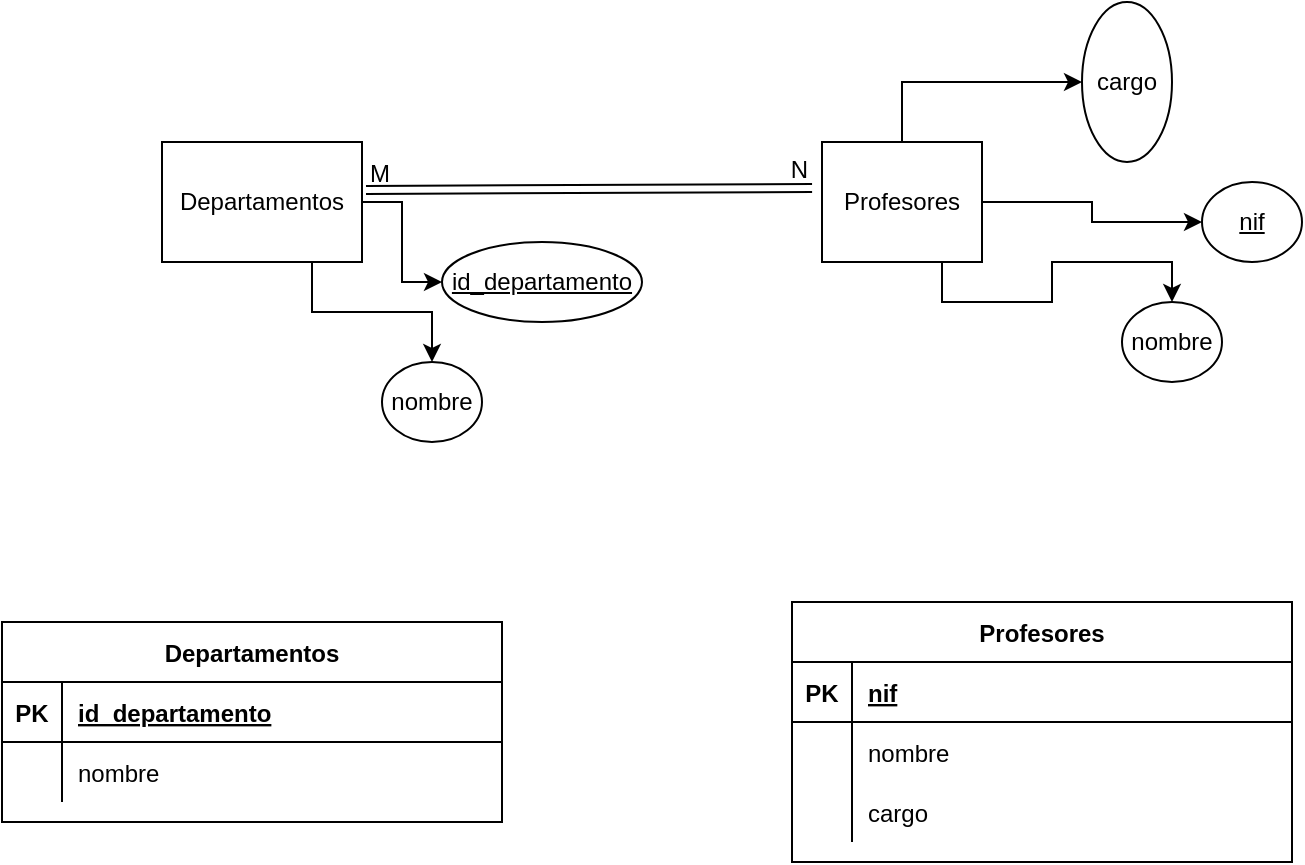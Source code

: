 <mxfile version="24.2.5" type="github">
  <diagram id="R2lEEEUBdFMjLlhIrx00" name="Page-1">
    <mxGraphModel dx="1434" dy="784" grid="1" gridSize="10" guides="1" tooltips="1" connect="1" arrows="1" fold="1" page="1" pageScale="1" pageWidth="850" pageHeight="1100" math="0" shadow="0" extFonts="Permanent Marker^https://fonts.googleapis.com/css?family=Permanent+Marker">
      <root>
        <mxCell id="0" />
        <mxCell id="1" parent="0" />
        <mxCell id="C-vyLk0tnHw3VtMMgP7b-2" value="Departamentos" style="shape=table;startSize=30;container=1;collapsible=1;childLayout=tableLayout;fixedRows=1;rowLines=0;fontStyle=1;align=center;resizeLast=1;" parent="1" vertex="1">
          <mxGeometry x="30" y="340" width="250" height="100" as="geometry" />
        </mxCell>
        <mxCell id="C-vyLk0tnHw3VtMMgP7b-3" value="" style="shape=partialRectangle;collapsible=0;dropTarget=0;pointerEvents=0;fillColor=none;points=[[0,0.5],[1,0.5]];portConstraint=eastwest;top=0;left=0;right=0;bottom=1;" parent="C-vyLk0tnHw3VtMMgP7b-2" vertex="1">
          <mxGeometry y="30" width="250" height="30" as="geometry" />
        </mxCell>
        <mxCell id="C-vyLk0tnHw3VtMMgP7b-4" value="PK" style="shape=partialRectangle;overflow=hidden;connectable=0;fillColor=none;top=0;left=0;bottom=0;right=0;fontStyle=1;" parent="C-vyLk0tnHw3VtMMgP7b-3" vertex="1">
          <mxGeometry width="30" height="30" as="geometry">
            <mxRectangle width="30" height="30" as="alternateBounds" />
          </mxGeometry>
        </mxCell>
        <mxCell id="C-vyLk0tnHw3VtMMgP7b-5" value="id_departamento" style="shape=partialRectangle;overflow=hidden;connectable=0;fillColor=none;top=0;left=0;bottom=0;right=0;align=left;spacingLeft=6;fontStyle=5;" parent="C-vyLk0tnHw3VtMMgP7b-3" vertex="1">
          <mxGeometry x="30" width="220" height="30" as="geometry">
            <mxRectangle width="220" height="30" as="alternateBounds" />
          </mxGeometry>
        </mxCell>
        <mxCell id="C-vyLk0tnHw3VtMMgP7b-6" value="" style="shape=partialRectangle;collapsible=0;dropTarget=0;pointerEvents=0;fillColor=none;points=[[0,0.5],[1,0.5]];portConstraint=eastwest;top=0;left=0;right=0;bottom=0;" parent="C-vyLk0tnHw3VtMMgP7b-2" vertex="1">
          <mxGeometry y="60" width="250" height="30" as="geometry" />
        </mxCell>
        <mxCell id="C-vyLk0tnHw3VtMMgP7b-7" value="" style="shape=partialRectangle;overflow=hidden;connectable=0;fillColor=none;top=0;left=0;bottom=0;right=0;" parent="C-vyLk0tnHw3VtMMgP7b-6" vertex="1">
          <mxGeometry width="30" height="30" as="geometry">
            <mxRectangle width="30" height="30" as="alternateBounds" />
          </mxGeometry>
        </mxCell>
        <mxCell id="C-vyLk0tnHw3VtMMgP7b-8" value="nombre" style="shape=partialRectangle;overflow=hidden;connectable=0;fillColor=none;top=0;left=0;bottom=0;right=0;align=left;spacingLeft=6;" parent="C-vyLk0tnHw3VtMMgP7b-6" vertex="1">
          <mxGeometry x="30" width="220" height="30" as="geometry">
            <mxRectangle width="220" height="30" as="alternateBounds" />
          </mxGeometry>
        </mxCell>
        <mxCell id="nbVmUfwibnKzCL3sCvDd-3" style="edgeStyle=orthogonalEdgeStyle;rounded=0;orthogonalLoop=1;jettySize=auto;html=1;exitX=1;exitY=0.5;exitDx=0;exitDy=0;entryX=0;entryY=0.5;entryDx=0;entryDy=0;" edge="1" parent="1" source="nbVmUfwibnKzCL3sCvDd-1" target="nbVmUfwibnKzCL3sCvDd-2">
          <mxGeometry relative="1" as="geometry" />
        </mxCell>
        <mxCell id="nbVmUfwibnKzCL3sCvDd-5" style="edgeStyle=orthogonalEdgeStyle;rounded=0;orthogonalLoop=1;jettySize=auto;html=1;exitX=0.75;exitY=1;exitDx=0;exitDy=0;" edge="1" parent="1" source="nbVmUfwibnKzCL3sCvDd-1" target="nbVmUfwibnKzCL3sCvDd-4">
          <mxGeometry relative="1" as="geometry" />
        </mxCell>
        <mxCell id="nbVmUfwibnKzCL3sCvDd-1" value="Departamentos" style="rounded=0;whiteSpace=wrap;html=1;" vertex="1" parent="1">
          <mxGeometry x="110" y="100" width="100" height="60" as="geometry" />
        </mxCell>
        <mxCell id="nbVmUfwibnKzCL3sCvDd-2" value="&lt;u&gt;id_departamento&lt;/u&gt;" style="ellipse;whiteSpace=wrap;html=1;" vertex="1" parent="1">
          <mxGeometry x="250" y="150" width="100" height="40" as="geometry" />
        </mxCell>
        <mxCell id="nbVmUfwibnKzCL3sCvDd-4" value="nombre" style="ellipse;whiteSpace=wrap;html=1;" vertex="1" parent="1">
          <mxGeometry x="220" y="210" width="50" height="40" as="geometry" />
        </mxCell>
        <mxCell id="nbVmUfwibnKzCL3sCvDd-7" value="Profesores" style="shape=table;startSize=30;container=1;collapsible=1;childLayout=tableLayout;fixedRows=1;rowLines=0;fontStyle=1;align=center;resizeLast=1;" vertex="1" parent="1">
          <mxGeometry x="425" y="330" width="250" height="130" as="geometry" />
        </mxCell>
        <mxCell id="nbVmUfwibnKzCL3sCvDd-8" value="" style="shape=partialRectangle;collapsible=0;dropTarget=0;pointerEvents=0;fillColor=none;points=[[0,0.5],[1,0.5]];portConstraint=eastwest;top=0;left=0;right=0;bottom=1;" vertex="1" parent="nbVmUfwibnKzCL3sCvDd-7">
          <mxGeometry y="30" width="250" height="30" as="geometry" />
        </mxCell>
        <mxCell id="nbVmUfwibnKzCL3sCvDd-9" value="PK" style="shape=partialRectangle;overflow=hidden;connectable=0;fillColor=none;top=0;left=0;bottom=0;right=0;fontStyle=1;" vertex="1" parent="nbVmUfwibnKzCL3sCvDd-8">
          <mxGeometry width="30" height="30" as="geometry">
            <mxRectangle width="30" height="30" as="alternateBounds" />
          </mxGeometry>
        </mxCell>
        <mxCell id="nbVmUfwibnKzCL3sCvDd-10" value="nif" style="shape=partialRectangle;overflow=hidden;connectable=0;fillColor=none;top=0;left=0;bottom=0;right=0;align=left;spacingLeft=6;fontStyle=5;" vertex="1" parent="nbVmUfwibnKzCL3sCvDd-8">
          <mxGeometry x="30" width="220" height="30" as="geometry">
            <mxRectangle width="220" height="30" as="alternateBounds" />
          </mxGeometry>
        </mxCell>
        <mxCell id="nbVmUfwibnKzCL3sCvDd-11" value="" style="shape=partialRectangle;collapsible=0;dropTarget=0;pointerEvents=0;fillColor=none;points=[[0,0.5],[1,0.5]];portConstraint=eastwest;top=0;left=0;right=0;bottom=0;" vertex="1" parent="nbVmUfwibnKzCL3sCvDd-7">
          <mxGeometry y="60" width="250" height="30" as="geometry" />
        </mxCell>
        <mxCell id="nbVmUfwibnKzCL3sCvDd-12" value="" style="shape=partialRectangle;overflow=hidden;connectable=0;fillColor=none;top=0;left=0;bottom=0;right=0;" vertex="1" parent="nbVmUfwibnKzCL3sCvDd-11">
          <mxGeometry width="30" height="30" as="geometry">
            <mxRectangle width="30" height="30" as="alternateBounds" />
          </mxGeometry>
        </mxCell>
        <mxCell id="nbVmUfwibnKzCL3sCvDd-13" value="nombre" style="shape=partialRectangle;overflow=hidden;connectable=0;fillColor=none;top=0;left=0;bottom=0;right=0;align=left;spacingLeft=6;" vertex="1" parent="nbVmUfwibnKzCL3sCvDd-11">
          <mxGeometry x="30" width="220" height="30" as="geometry">
            <mxRectangle width="220" height="30" as="alternateBounds" />
          </mxGeometry>
        </mxCell>
        <mxCell id="nbVmUfwibnKzCL3sCvDd-14" value="" style="shape=partialRectangle;collapsible=0;dropTarget=0;pointerEvents=0;fillColor=none;points=[[0,0.5],[1,0.5]];portConstraint=eastwest;top=0;left=0;right=0;bottom=0;" vertex="1" parent="nbVmUfwibnKzCL3sCvDd-7">
          <mxGeometry y="90" width="250" height="30" as="geometry" />
        </mxCell>
        <mxCell id="nbVmUfwibnKzCL3sCvDd-15" value="" style="shape=partialRectangle;overflow=hidden;connectable=0;fillColor=none;top=0;left=0;bottom=0;right=0;" vertex="1" parent="nbVmUfwibnKzCL3sCvDd-14">
          <mxGeometry width="30" height="30" as="geometry">
            <mxRectangle width="30" height="30" as="alternateBounds" />
          </mxGeometry>
        </mxCell>
        <mxCell id="nbVmUfwibnKzCL3sCvDd-16" value="cargo" style="shape=partialRectangle;overflow=hidden;connectable=0;fillColor=none;top=0;left=0;bottom=0;right=0;align=left;spacingLeft=6;" vertex="1" parent="nbVmUfwibnKzCL3sCvDd-14">
          <mxGeometry x="30" width="220" height="30" as="geometry">
            <mxRectangle width="220" height="30" as="alternateBounds" />
          </mxGeometry>
        </mxCell>
        <mxCell id="nbVmUfwibnKzCL3sCvDd-17" style="edgeStyle=orthogonalEdgeStyle;rounded=0;orthogonalLoop=1;jettySize=auto;html=1;exitX=1;exitY=0.5;exitDx=0;exitDy=0;entryX=0;entryY=0.5;entryDx=0;entryDy=0;" edge="1" parent="1" source="nbVmUfwibnKzCL3sCvDd-19" target="nbVmUfwibnKzCL3sCvDd-20">
          <mxGeometry relative="1" as="geometry" />
        </mxCell>
        <mxCell id="nbVmUfwibnKzCL3sCvDd-18" style="edgeStyle=orthogonalEdgeStyle;rounded=0;orthogonalLoop=1;jettySize=auto;html=1;exitX=0.75;exitY=1;exitDx=0;exitDy=0;" edge="1" parent="1" source="nbVmUfwibnKzCL3sCvDd-19" target="nbVmUfwibnKzCL3sCvDd-21">
          <mxGeometry relative="1" as="geometry" />
        </mxCell>
        <mxCell id="nbVmUfwibnKzCL3sCvDd-25" style="edgeStyle=orthogonalEdgeStyle;rounded=0;orthogonalLoop=1;jettySize=auto;html=1;exitX=0.5;exitY=0;exitDx=0;exitDy=0;entryX=0;entryY=0.5;entryDx=0;entryDy=0;" edge="1" parent="1" source="nbVmUfwibnKzCL3sCvDd-19" target="nbVmUfwibnKzCL3sCvDd-24">
          <mxGeometry relative="1" as="geometry" />
        </mxCell>
        <mxCell id="nbVmUfwibnKzCL3sCvDd-19" value="Profesores" style="rounded=0;whiteSpace=wrap;html=1;" vertex="1" parent="1">
          <mxGeometry x="440" y="100" width="80" height="60" as="geometry" />
        </mxCell>
        <mxCell id="nbVmUfwibnKzCL3sCvDd-20" value="&lt;u&gt;nif&lt;/u&gt;" style="ellipse;whiteSpace=wrap;html=1;" vertex="1" parent="1">
          <mxGeometry x="630" y="120" width="50" height="40" as="geometry" />
        </mxCell>
        <mxCell id="nbVmUfwibnKzCL3sCvDd-21" value="nombre" style="ellipse;whiteSpace=wrap;html=1;" vertex="1" parent="1">
          <mxGeometry x="590" y="180" width="50" height="40" as="geometry" />
        </mxCell>
        <mxCell id="nbVmUfwibnKzCL3sCvDd-24" value="cargo" style="ellipse;whiteSpace=wrap;html=1;" vertex="1" parent="1">
          <mxGeometry x="570" y="30" width="45" height="80" as="geometry" />
        </mxCell>
        <mxCell id="nbVmUfwibnKzCL3sCvDd-31" value="" style="shape=link;html=1;rounded=0;entryX=-0.062;entryY=0.383;entryDx=0;entryDy=0;exitX=1.02;exitY=0.4;exitDx=0;exitDy=0;fontStyle=1;exitPerimeter=0;entryPerimeter=0;" edge="1" parent="1" source="nbVmUfwibnKzCL3sCvDd-1" target="nbVmUfwibnKzCL3sCvDd-19">
          <mxGeometry relative="1" as="geometry">
            <mxPoint x="260" y="120" as="sourcePoint" />
            <mxPoint x="460" y="120" as="targetPoint" />
          </mxGeometry>
        </mxCell>
        <mxCell id="nbVmUfwibnKzCL3sCvDd-32" value="M" style="resizable=0;html=1;whiteSpace=wrap;align=left;verticalAlign=bottom;" connectable="0" vertex="1" parent="nbVmUfwibnKzCL3sCvDd-31">
          <mxGeometry x="-1" relative="1" as="geometry" />
        </mxCell>
        <mxCell id="nbVmUfwibnKzCL3sCvDd-33" value="N" style="resizable=0;html=1;whiteSpace=wrap;align=right;verticalAlign=bottom;" connectable="0" vertex="1" parent="nbVmUfwibnKzCL3sCvDd-31">
          <mxGeometry x="1" relative="1" as="geometry" />
        </mxCell>
      </root>
    </mxGraphModel>
  </diagram>
</mxfile>
